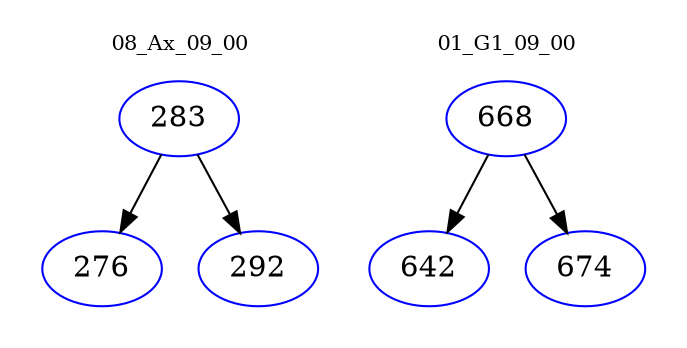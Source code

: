 digraph{
subgraph cluster_0 {
color = white
label = "08_Ax_09_00";
fontsize=10;
T0_283 [label="283", color="blue"]
T0_283 -> T0_276 [color="black"]
T0_276 [label="276", color="blue"]
T0_283 -> T0_292 [color="black"]
T0_292 [label="292", color="blue"]
}
subgraph cluster_1 {
color = white
label = "01_G1_09_00";
fontsize=10;
T1_668 [label="668", color="blue"]
T1_668 -> T1_642 [color="black"]
T1_642 [label="642", color="blue"]
T1_668 -> T1_674 [color="black"]
T1_674 [label="674", color="blue"]
}
}
